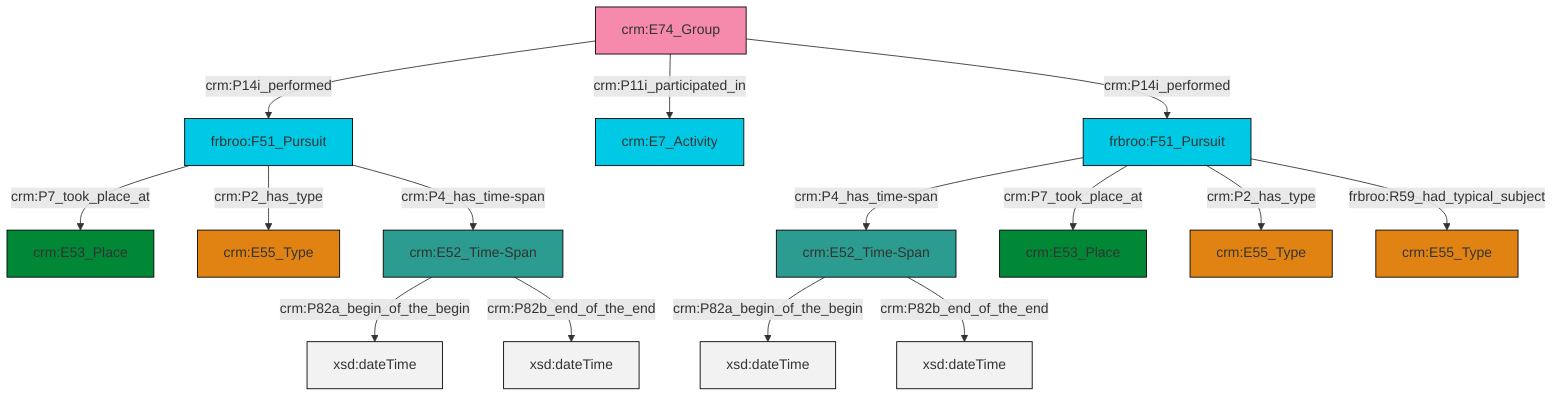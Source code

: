 graph TD
classDef Literal fill:#f2f2f2,stroke:#000000;
classDef CRM_Entity fill:#FFFFFF,stroke:#000000;
classDef Temporal_Entity fill:#00C9E6, stroke:#000000;
classDef Type fill:#E18312, stroke:#000000;
classDef Time-Span fill:#2C9C91, stroke:#000000;
classDef Appellation fill:#FFEB7F, stroke:#000000;
classDef Place fill:#008836, stroke:#000000;
classDef Persistent_Item fill:#B266B2, stroke:#000000;
classDef Conceptual_Object fill:#FFD700, stroke:#000000;
classDef Physical_Thing fill:#D2B48C, stroke:#000000;
classDef Actor fill:#f58aad, stroke:#000000;
classDef PC_Classes fill:#4ce600, stroke:#000000;
classDef Multi fill:#cccccc,stroke:#000000;

5["crm:E74_Group"]:::Actor -->|crm:P14i_performed| 6["frbroo:F51_Pursuit"]:::Temporal_Entity
7["crm:E52_Time-Span"]:::Time-Span -->|crm:P82a_begin_of_the_begin| 8[xsd:dateTime]:::Literal
7["crm:E52_Time-Span"]:::Time-Span -->|crm:P82b_end_of_the_end| 13[xsd:dateTime]:::Literal
14["crm:E52_Time-Span"]:::Time-Span -->|crm:P82a_begin_of_the_begin| 15[xsd:dateTime]:::Literal
11["frbroo:F51_Pursuit"]:::Temporal_Entity -->|crm:P4_has_time-span| 14["crm:E52_Time-Span"]:::Time-Span
11["frbroo:F51_Pursuit"]:::Temporal_Entity -->|crm:P7_took_place_at| 9["crm:E53_Place"]:::Place
6["frbroo:F51_Pursuit"]:::Temporal_Entity -->|crm:P7_took_place_at| 0["crm:E53_Place"]:::Place
11["frbroo:F51_Pursuit"]:::Temporal_Entity -->|crm:P2_has_type| 2["crm:E55_Type"]:::Type
14["crm:E52_Time-Span"]:::Time-Span -->|crm:P82b_end_of_the_end| 22[xsd:dateTime]:::Literal
6["frbroo:F51_Pursuit"]:::Temporal_Entity -->|crm:P2_has_type| 23["crm:E55_Type"]:::Type
11["frbroo:F51_Pursuit"]:::Temporal_Entity -->|frbroo:R59_had_typical_subject| 20["crm:E55_Type"]:::Type
6["frbroo:F51_Pursuit"]:::Temporal_Entity -->|crm:P4_has_time-span| 7["crm:E52_Time-Span"]:::Time-Span
5["crm:E74_Group"]:::Actor -->|crm:P11i_participated_in| 18["crm:E7_Activity"]:::Temporal_Entity
5["crm:E74_Group"]:::Actor -->|crm:P14i_performed| 11["frbroo:F51_Pursuit"]:::Temporal_Entity